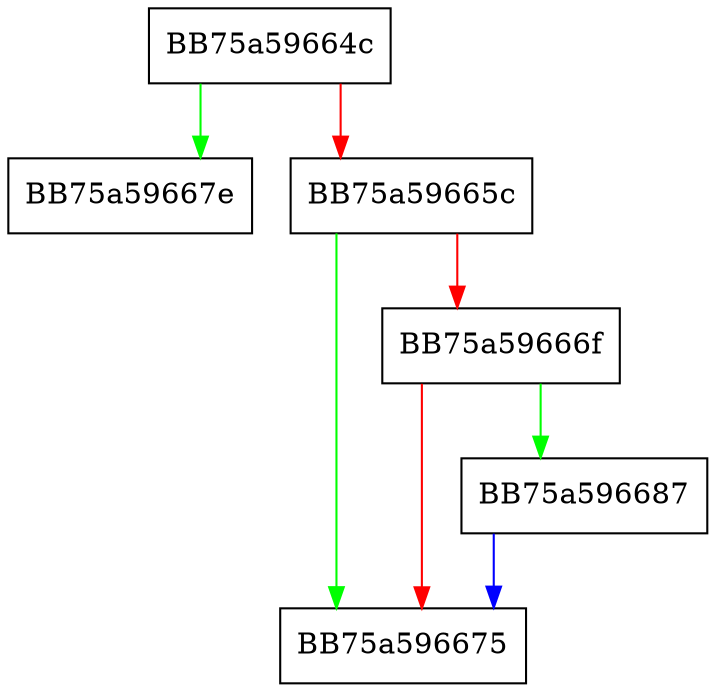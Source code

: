 digraph ResetIdleEngine {
  node [shape="box"];
  graph [splines=ortho];
  BB75a59664c -> BB75a59667e [color="green"];
  BB75a59664c -> BB75a59665c [color="red"];
  BB75a59665c -> BB75a596675 [color="green"];
  BB75a59665c -> BB75a59666f [color="red"];
  BB75a59666f -> BB75a596687 [color="green"];
  BB75a59666f -> BB75a596675 [color="red"];
  BB75a596687 -> BB75a596675 [color="blue"];
}